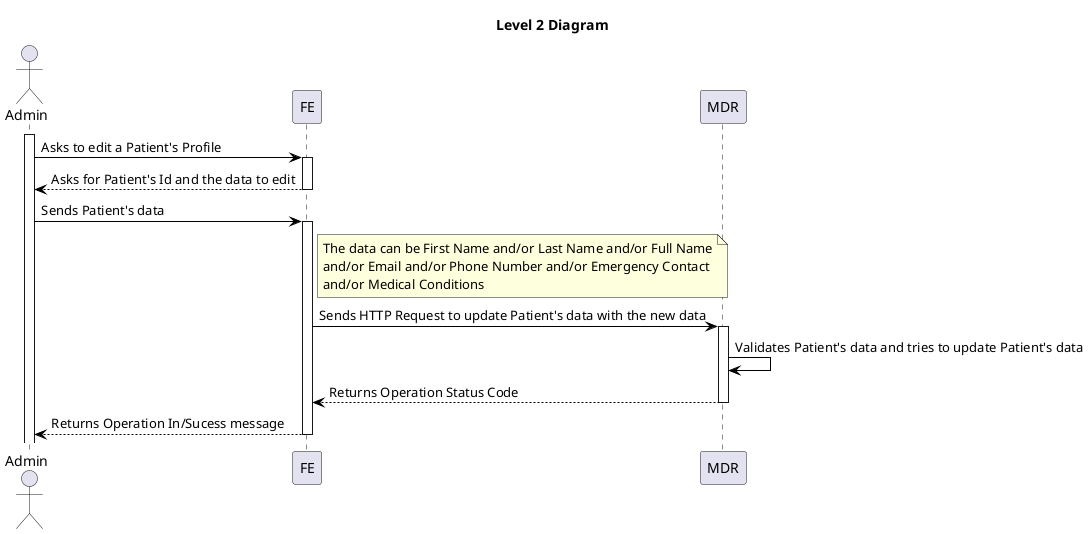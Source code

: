 @startuml level_2

title Level 2 Diagram

hide empty members
'skinparam Linetype ortho

skinparam class {
    BackgroundColor<<valueObject>> #D6EAF8
    BackgroundColor<<root>> #FDEBD0
    BackgroundColor<<service>> #D1F2EB
    BackgroundColor #FEF9E7
    ArrowColor Black
}

skinparam package {
    BackgroundColor #EBF5FB
}

actor Admin as A
participant "FE" as FE
participant "MDR" as MDR

activate A
A -> FE: Asks to edit a Patient's Profile
activate FE
FE --> A: Asks for Patient's Id and the data to edit
deactivate FE
A -> FE: Sends Patient's data
note right of FE: The data can be First Name and/or Last Name and/or Full Name\nand/or Email and/or Phone Number and/or Emergency Contact\nand/or Medical Conditions
activate FE
FE -> MDR: Sends HTTP Request to update Patient's data with the new data
activate MDR
MDR -> MDR: Validates Patient's data and tries to update Patient's data
MDR --> FE : Returns Operation Status Code
deactivate MDR
FE --> A: Returns Operation In/Sucess message
deactivate FE

@enduml